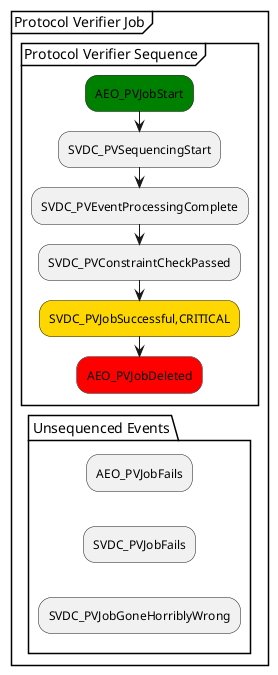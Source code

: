 @startuml
partition "Protocol Verifier Job" {
  group "Protocol Verifier Sequence"
    #green:AEO_PVJobStart;
    :SVDC_PVSequencingStart;
    :SVDC_PVEventProcessingComplete;
    :SVDC_PVConstraintCheckPassed;
    #gold:SVDC_PVJobSuccessful,CRITICAL;
    #red:AEO_PVJobDeleted;  
    detach
  end group
  package "Unsequenced Events" {
    :AEO_PVJobFails;
    kill
    :SVDC_PVJobFails;
    kill
    :SVDC_PVJobGoneHorriblyWrong;
    kill
  }
}
@enduml
